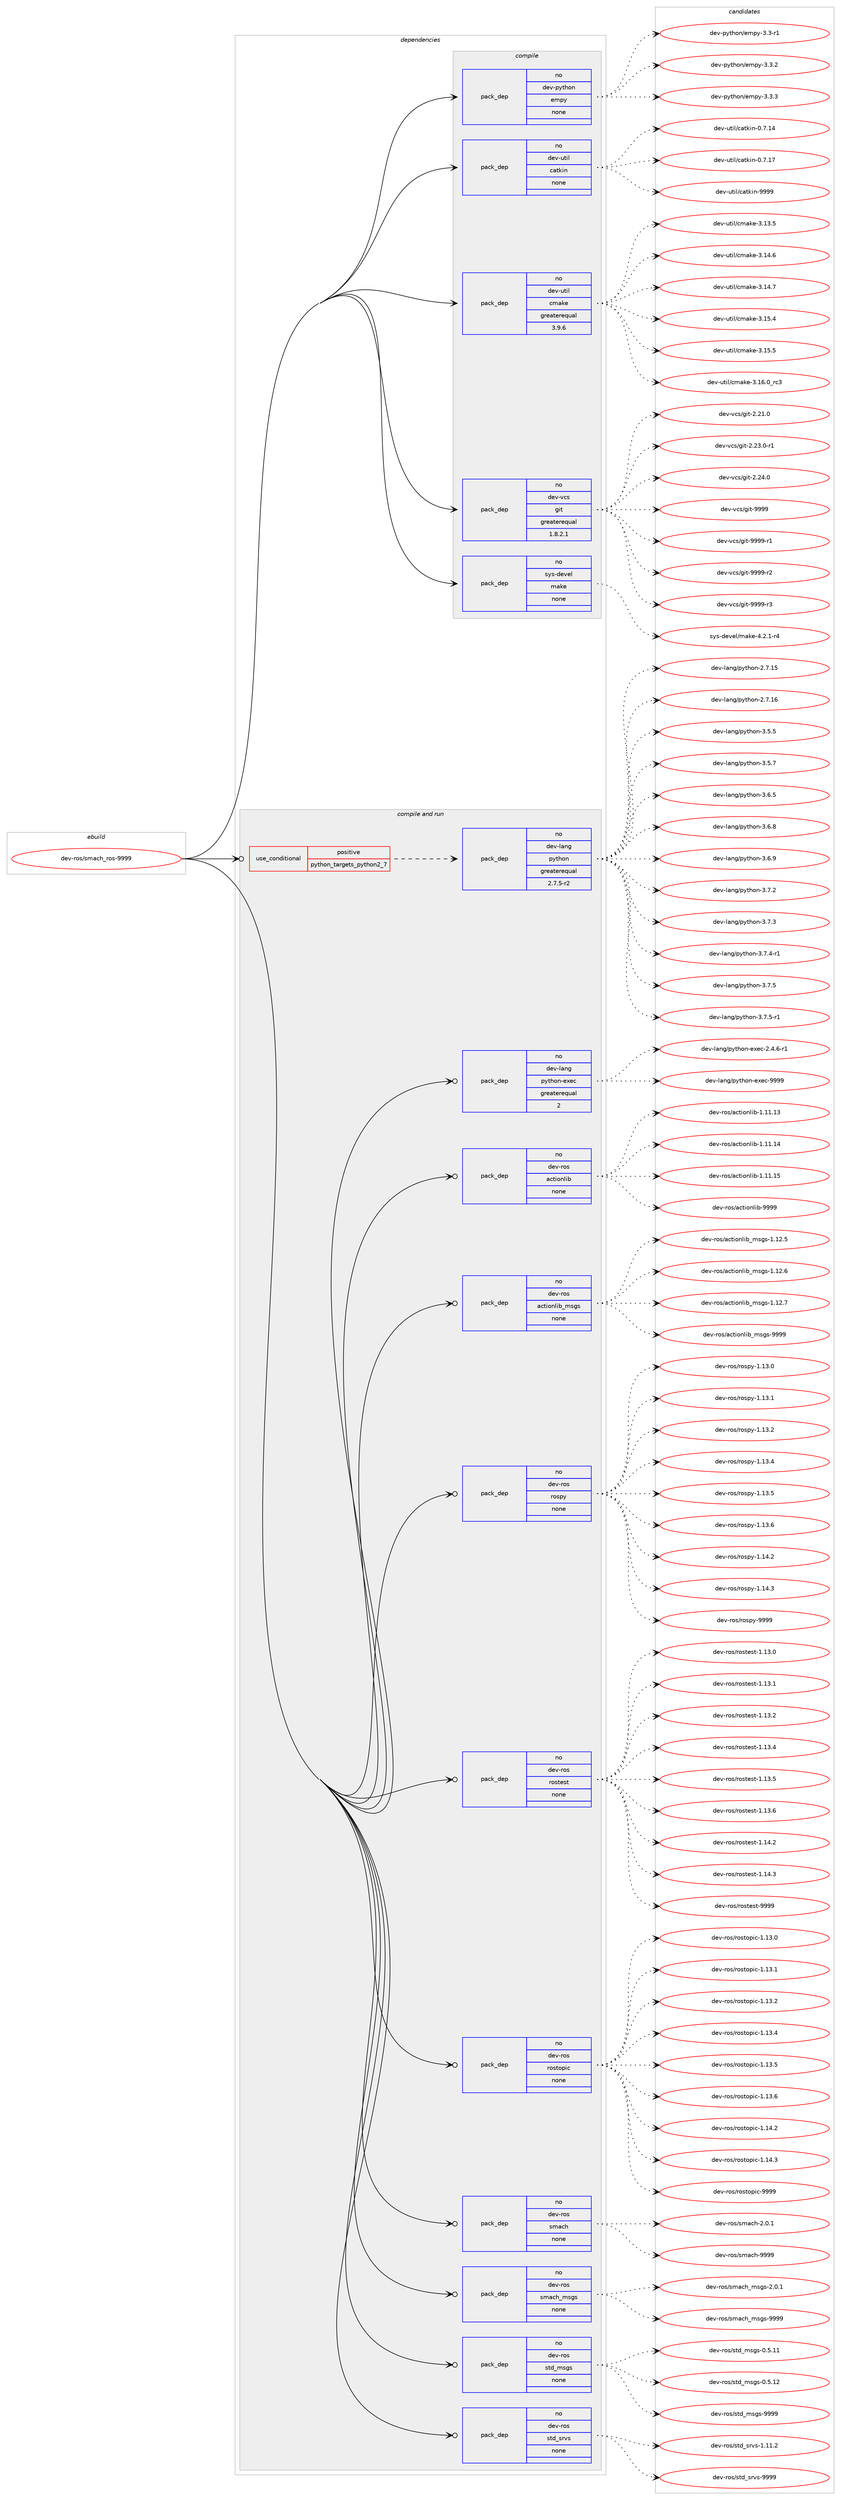 digraph prolog {

# *************
# Graph options
# *************

newrank=true;
concentrate=true;
compound=true;
graph [rankdir=LR,fontname=Helvetica,fontsize=10,ranksep=1.5];#, ranksep=2.5, nodesep=0.2];
edge  [arrowhead=vee];
node  [fontname=Helvetica,fontsize=10];

# **********
# The ebuild
# **********

subgraph cluster_leftcol {
color=gray;
rank=same;
label=<<i>ebuild</i>>;
id [label="dev-ros/smach_ros-9999", color=red, width=4, href="../dev-ros/smach_ros-9999.svg"];
}

# ****************
# The dependencies
# ****************

subgraph cluster_midcol {
color=gray;
label=<<i>dependencies</i>>;
subgraph cluster_compile {
fillcolor="#eeeeee";
style=filled;
label=<<i>compile</i>>;
subgraph pack500005 {
dependency667388 [label=<<TABLE BORDER="0" CELLBORDER="1" CELLSPACING="0" CELLPADDING="4" WIDTH="220"><TR><TD ROWSPAN="6" CELLPADDING="30">pack_dep</TD></TR><TR><TD WIDTH="110">no</TD></TR><TR><TD>dev-python</TD></TR><TR><TD>empy</TD></TR><TR><TD>none</TD></TR><TR><TD></TD></TR></TABLE>>, shape=none, color=blue];
}
id:e -> dependency667388:w [weight=20,style="solid",arrowhead="vee"];
subgraph pack500006 {
dependency667389 [label=<<TABLE BORDER="0" CELLBORDER="1" CELLSPACING="0" CELLPADDING="4" WIDTH="220"><TR><TD ROWSPAN="6" CELLPADDING="30">pack_dep</TD></TR><TR><TD WIDTH="110">no</TD></TR><TR><TD>dev-util</TD></TR><TR><TD>catkin</TD></TR><TR><TD>none</TD></TR><TR><TD></TD></TR></TABLE>>, shape=none, color=blue];
}
id:e -> dependency667389:w [weight=20,style="solid",arrowhead="vee"];
subgraph pack500007 {
dependency667390 [label=<<TABLE BORDER="0" CELLBORDER="1" CELLSPACING="0" CELLPADDING="4" WIDTH="220"><TR><TD ROWSPAN="6" CELLPADDING="30">pack_dep</TD></TR><TR><TD WIDTH="110">no</TD></TR><TR><TD>dev-util</TD></TR><TR><TD>cmake</TD></TR><TR><TD>greaterequal</TD></TR><TR><TD>3.9.6</TD></TR></TABLE>>, shape=none, color=blue];
}
id:e -> dependency667390:w [weight=20,style="solid",arrowhead="vee"];
subgraph pack500008 {
dependency667391 [label=<<TABLE BORDER="0" CELLBORDER="1" CELLSPACING="0" CELLPADDING="4" WIDTH="220"><TR><TD ROWSPAN="6" CELLPADDING="30">pack_dep</TD></TR><TR><TD WIDTH="110">no</TD></TR><TR><TD>dev-vcs</TD></TR><TR><TD>git</TD></TR><TR><TD>greaterequal</TD></TR><TR><TD>1.8.2.1</TD></TR></TABLE>>, shape=none, color=blue];
}
id:e -> dependency667391:w [weight=20,style="solid",arrowhead="vee"];
subgraph pack500009 {
dependency667392 [label=<<TABLE BORDER="0" CELLBORDER="1" CELLSPACING="0" CELLPADDING="4" WIDTH="220"><TR><TD ROWSPAN="6" CELLPADDING="30">pack_dep</TD></TR><TR><TD WIDTH="110">no</TD></TR><TR><TD>sys-devel</TD></TR><TR><TD>make</TD></TR><TR><TD>none</TD></TR><TR><TD></TD></TR></TABLE>>, shape=none, color=blue];
}
id:e -> dependency667392:w [weight=20,style="solid",arrowhead="vee"];
}
subgraph cluster_compileandrun {
fillcolor="#eeeeee";
style=filled;
label=<<i>compile and run</i>>;
subgraph cond155477 {
dependency667393 [label=<<TABLE BORDER="0" CELLBORDER="1" CELLSPACING="0" CELLPADDING="4"><TR><TD ROWSPAN="3" CELLPADDING="10">use_conditional</TD></TR><TR><TD>positive</TD></TR><TR><TD>python_targets_python2_7</TD></TR></TABLE>>, shape=none, color=red];
subgraph pack500010 {
dependency667394 [label=<<TABLE BORDER="0" CELLBORDER="1" CELLSPACING="0" CELLPADDING="4" WIDTH="220"><TR><TD ROWSPAN="6" CELLPADDING="30">pack_dep</TD></TR><TR><TD WIDTH="110">no</TD></TR><TR><TD>dev-lang</TD></TR><TR><TD>python</TD></TR><TR><TD>greaterequal</TD></TR><TR><TD>2.7.5-r2</TD></TR></TABLE>>, shape=none, color=blue];
}
dependency667393:e -> dependency667394:w [weight=20,style="dashed",arrowhead="vee"];
}
id:e -> dependency667393:w [weight=20,style="solid",arrowhead="odotvee"];
subgraph pack500011 {
dependency667395 [label=<<TABLE BORDER="0" CELLBORDER="1" CELLSPACING="0" CELLPADDING="4" WIDTH="220"><TR><TD ROWSPAN="6" CELLPADDING="30">pack_dep</TD></TR><TR><TD WIDTH="110">no</TD></TR><TR><TD>dev-lang</TD></TR><TR><TD>python-exec</TD></TR><TR><TD>greaterequal</TD></TR><TR><TD>2</TD></TR></TABLE>>, shape=none, color=blue];
}
id:e -> dependency667395:w [weight=20,style="solid",arrowhead="odotvee"];
subgraph pack500012 {
dependency667396 [label=<<TABLE BORDER="0" CELLBORDER="1" CELLSPACING="0" CELLPADDING="4" WIDTH="220"><TR><TD ROWSPAN="6" CELLPADDING="30">pack_dep</TD></TR><TR><TD WIDTH="110">no</TD></TR><TR><TD>dev-ros</TD></TR><TR><TD>actionlib</TD></TR><TR><TD>none</TD></TR><TR><TD></TD></TR></TABLE>>, shape=none, color=blue];
}
id:e -> dependency667396:w [weight=20,style="solid",arrowhead="odotvee"];
subgraph pack500013 {
dependency667397 [label=<<TABLE BORDER="0" CELLBORDER="1" CELLSPACING="0" CELLPADDING="4" WIDTH="220"><TR><TD ROWSPAN="6" CELLPADDING="30">pack_dep</TD></TR><TR><TD WIDTH="110">no</TD></TR><TR><TD>dev-ros</TD></TR><TR><TD>actionlib_msgs</TD></TR><TR><TD>none</TD></TR><TR><TD></TD></TR></TABLE>>, shape=none, color=blue];
}
id:e -> dependency667397:w [weight=20,style="solid",arrowhead="odotvee"];
subgraph pack500014 {
dependency667398 [label=<<TABLE BORDER="0" CELLBORDER="1" CELLSPACING="0" CELLPADDING="4" WIDTH="220"><TR><TD ROWSPAN="6" CELLPADDING="30">pack_dep</TD></TR><TR><TD WIDTH="110">no</TD></TR><TR><TD>dev-ros</TD></TR><TR><TD>rospy</TD></TR><TR><TD>none</TD></TR><TR><TD></TD></TR></TABLE>>, shape=none, color=blue];
}
id:e -> dependency667398:w [weight=20,style="solid",arrowhead="odotvee"];
subgraph pack500015 {
dependency667399 [label=<<TABLE BORDER="0" CELLBORDER="1" CELLSPACING="0" CELLPADDING="4" WIDTH="220"><TR><TD ROWSPAN="6" CELLPADDING="30">pack_dep</TD></TR><TR><TD WIDTH="110">no</TD></TR><TR><TD>dev-ros</TD></TR><TR><TD>rostest</TD></TR><TR><TD>none</TD></TR><TR><TD></TD></TR></TABLE>>, shape=none, color=blue];
}
id:e -> dependency667399:w [weight=20,style="solid",arrowhead="odotvee"];
subgraph pack500016 {
dependency667400 [label=<<TABLE BORDER="0" CELLBORDER="1" CELLSPACING="0" CELLPADDING="4" WIDTH="220"><TR><TD ROWSPAN="6" CELLPADDING="30">pack_dep</TD></TR><TR><TD WIDTH="110">no</TD></TR><TR><TD>dev-ros</TD></TR><TR><TD>rostopic</TD></TR><TR><TD>none</TD></TR><TR><TD></TD></TR></TABLE>>, shape=none, color=blue];
}
id:e -> dependency667400:w [weight=20,style="solid",arrowhead="odotvee"];
subgraph pack500017 {
dependency667401 [label=<<TABLE BORDER="0" CELLBORDER="1" CELLSPACING="0" CELLPADDING="4" WIDTH="220"><TR><TD ROWSPAN="6" CELLPADDING="30">pack_dep</TD></TR><TR><TD WIDTH="110">no</TD></TR><TR><TD>dev-ros</TD></TR><TR><TD>smach</TD></TR><TR><TD>none</TD></TR><TR><TD></TD></TR></TABLE>>, shape=none, color=blue];
}
id:e -> dependency667401:w [weight=20,style="solid",arrowhead="odotvee"];
subgraph pack500018 {
dependency667402 [label=<<TABLE BORDER="0" CELLBORDER="1" CELLSPACING="0" CELLPADDING="4" WIDTH="220"><TR><TD ROWSPAN="6" CELLPADDING="30">pack_dep</TD></TR><TR><TD WIDTH="110">no</TD></TR><TR><TD>dev-ros</TD></TR><TR><TD>smach_msgs</TD></TR><TR><TD>none</TD></TR><TR><TD></TD></TR></TABLE>>, shape=none, color=blue];
}
id:e -> dependency667402:w [weight=20,style="solid",arrowhead="odotvee"];
subgraph pack500019 {
dependency667403 [label=<<TABLE BORDER="0" CELLBORDER="1" CELLSPACING="0" CELLPADDING="4" WIDTH="220"><TR><TD ROWSPAN="6" CELLPADDING="30">pack_dep</TD></TR><TR><TD WIDTH="110">no</TD></TR><TR><TD>dev-ros</TD></TR><TR><TD>std_msgs</TD></TR><TR><TD>none</TD></TR><TR><TD></TD></TR></TABLE>>, shape=none, color=blue];
}
id:e -> dependency667403:w [weight=20,style="solid",arrowhead="odotvee"];
subgraph pack500020 {
dependency667404 [label=<<TABLE BORDER="0" CELLBORDER="1" CELLSPACING="0" CELLPADDING="4" WIDTH="220"><TR><TD ROWSPAN="6" CELLPADDING="30">pack_dep</TD></TR><TR><TD WIDTH="110">no</TD></TR><TR><TD>dev-ros</TD></TR><TR><TD>std_srvs</TD></TR><TR><TD>none</TD></TR><TR><TD></TD></TR></TABLE>>, shape=none, color=blue];
}
id:e -> dependency667404:w [weight=20,style="solid",arrowhead="odotvee"];
}
subgraph cluster_run {
fillcolor="#eeeeee";
style=filled;
label=<<i>run</i>>;
}
}

# **************
# The candidates
# **************

subgraph cluster_choices {
rank=same;
color=gray;
label=<<i>candidates</i>>;

subgraph choice500005 {
color=black;
nodesep=1;
choice1001011184511212111610411111047101109112121455146514511449 [label="dev-python/empy-3.3-r1", color=red, width=4,href="../dev-python/empy-3.3-r1.svg"];
choice1001011184511212111610411111047101109112121455146514650 [label="dev-python/empy-3.3.2", color=red, width=4,href="../dev-python/empy-3.3.2.svg"];
choice1001011184511212111610411111047101109112121455146514651 [label="dev-python/empy-3.3.3", color=red, width=4,href="../dev-python/empy-3.3.3.svg"];
dependency667388:e -> choice1001011184511212111610411111047101109112121455146514511449:w [style=dotted,weight="100"];
dependency667388:e -> choice1001011184511212111610411111047101109112121455146514650:w [style=dotted,weight="100"];
dependency667388:e -> choice1001011184511212111610411111047101109112121455146514651:w [style=dotted,weight="100"];
}
subgraph choice500006 {
color=black;
nodesep=1;
choice1001011184511711610510847999711610710511045484655464952 [label="dev-util/catkin-0.7.14", color=red, width=4,href="../dev-util/catkin-0.7.14.svg"];
choice1001011184511711610510847999711610710511045484655464955 [label="dev-util/catkin-0.7.17", color=red, width=4,href="../dev-util/catkin-0.7.17.svg"];
choice100101118451171161051084799971161071051104557575757 [label="dev-util/catkin-9999", color=red, width=4,href="../dev-util/catkin-9999.svg"];
dependency667389:e -> choice1001011184511711610510847999711610710511045484655464952:w [style=dotted,weight="100"];
dependency667389:e -> choice1001011184511711610510847999711610710511045484655464955:w [style=dotted,weight="100"];
dependency667389:e -> choice100101118451171161051084799971161071051104557575757:w [style=dotted,weight="100"];
}
subgraph choice500007 {
color=black;
nodesep=1;
choice1001011184511711610510847991099710710145514649514653 [label="dev-util/cmake-3.13.5", color=red, width=4,href="../dev-util/cmake-3.13.5.svg"];
choice1001011184511711610510847991099710710145514649524654 [label="dev-util/cmake-3.14.6", color=red, width=4,href="../dev-util/cmake-3.14.6.svg"];
choice1001011184511711610510847991099710710145514649524655 [label="dev-util/cmake-3.14.7", color=red, width=4,href="../dev-util/cmake-3.14.7.svg"];
choice1001011184511711610510847991099710710145514649534652 [label="dev-util/cmake-3.15.4", color=red, width=4,href="../dev-util/cmake-3.15.4.svg"];
choice1001011184511711610510847991099710710145514649534653 [label="dev-util/cmake-3.15.5", color=red, width=4,href="../dev-util/cmake-3.15.5.svg"];
choice1001011184511711610510847991099710710145514649544648951149951 [label="dev-util/cmake-3.16.0_rc3", color=red, width=4,href="../dev-util/cmake-3.16.0_rc3.svg"];
dependency667390:e -> choice1001011184511711610510847991099710710145514649514653:w [style=dotted,weight="100"];
dependency667390:e -> choice1001011184511711610510847991099710710145514649524654:w [style=dotted,weight="100"];
dependency667390:e -> choice1001011184511711610510847991099710710145514649524655:w [style=dotted,weight="100"];
dependency667390:e -> choice1001011184511711610510847991099710710145514649534652:w [style=dotted,weight="100"];
dependency667390:e -> choice1001011184511711610510847991099710710145514649534653:w [style=dotted,weight="100"];
dependency667390:e -> choice1001011184511711610510847991099710710145514649544648951149951:w [style=dotted,weight="100"];
}
subgraph choice500008 {
color=black;
nodesep=1;
choice10010111845118991154710310511645504650494648 [label="dev-vcs/git-2.21.0", color=red, width=4,href="../dev-vcs/git-2.21.0.svg"];
choice100101118451189911547103105116455046505146484511449 [label="dev-vcs/git-2.23.0-r1", color=red, width=4,href="../dev-vcs/git-2.23.0-r1.svg"];
choice10010111845118991154710310511645504650524648 [label="dev-vcs/git-2.24.0", color=red, width=4,href="../dev-vcs/git-2.24.0.svg"];
choice1001011184511899115471031051164557575757 [label="dev-vcs/git-9999", color=red, width=4,href="../dev-vcs/git-9999.svg"];
choice10010111845118991154710310511645575757574511449 [label="dev-vcs/git-9999-r1", color=red, width=4,href="../dev-vcs/git-9999-r1.svg"];
choice10010111845118991154710310511645575757574511450 [label="dev-vcs/git-9999-r2", color=red, width=4,href="../dev-vcs/git-9999-r2.svg"];
choice10010111845118991154710310511645575757574511451 [label="dev-vcs/git-9999-r3", color=red, width=4,href="../dev-vcs/git-9999-r3.svg"];
dependency667391:e -> choice10010111845118991154710310511645504650494648:w [style=dotted,weight="100"];
dependency667391:e -> choice100101118451189911547103105116455046505146484511449:w [style=dotted,weight="100"];
dependency667391:e -> choice10010111845118991154710310511645504650524648:w [style=dotted,weight="100"];
dependency667391:e -> choice1001011184511899115471031051164557575757:w [style=dotted,weight="100"];
dependency667391:e -> choice10010111845118991154710310511645575757574511449:w [style=dotted,weight="100"];
dependency667391:e -> choice10010111845118991154710310511645575757574511450:w [style=dotted,weight="100"];
dependency667391:e -> choice10010111845118991154710310511645575757574511451:w [style=dotted,weight="100"];
}
subgraph choice500009 {
color=black;
nodesep=1;
choice1151211154510010111810110847109971071014552465046494511452 [label="sys-devel/make-4.2.1-r4", color=red, width=4,href="../sys-devel/make-4.2.1-r4.svg"];
dependency667392:e -> choice1151211154510010111810110847109971071014552465046494511452:w [style=dotted,weight="100"];
}
subgraph choice500010 {
color=black;
nodesep=1;
choice10010111845108971101034711212111610411111045504655464953 [label="dev-lang/python-2.7.15", color=red, width=4,href="../dev-lang/python-2.7.15.svg"];
choice10010111845108971101034711212111610411111045504655464954 [label="dev-lang/python-2.7.16", color=red, width=4,href="../dev-lang/python-2.7.16.svg"];
choice100101118451089711010347112121116104111110455146534653 [label="dev-lang/python-3.5.5", color=red, width=4,href="../dev-lang/python-3.5.5.svg"];
choice100101118451089711010347112121116104111110455146534655 [label="dev-lang/python-3.5.7", color=red, width=4,href="../dev-lang/python-3.5.7.svg"];
choice100101118451089711010347112121116104111110455146544653 [label="dev-lang/python-3.6.5", color=red, width=4,href="../dev-lang/python-3.6.5.svg"];
choice100101118451089711010347112121116104111110455146544656 [label="dev-lang/python-3.6.8", color=red, width=4,href="../dev-lang/python-3.6.8.svg"];
choice100101118451089711010347112121116104111110455146544657 [label="dev-lang/python-3.6.9", color=red, width=4,href="../dev-lang/python-3.6.9.svg"];
choice100101118451089711010347112121116104111110455146554650 [label="dev-lang/python-3.7.2", color=red, width=4,href="../dev-lang/python-3.7.2.svg"];
choice100101118451089711010347112121116104111110455146554651 [label="dev-lang/python-3.7.3", color=red, width=4,href="../dev-lang/python-3.7.3.svg"];
choice1001011184510897110103471121211161041111104551465546524511449 [label="dev-lang/python-3.7.4-r1", color=red, width=4,href="../dev-lang/python-3.7.4-r1.svg"];
choice100101118451089711010347112121116104111110455146554653 [label="dev-lang/python-3.7.5", color=red, width=4,href="../dev-lang/python-3.7.5.svg"];
choice1001011184510897110103471121211161041111104551465546534511449 [label="dev-lang/python-3.7.5-r1", color=red, width=4,href="../dev-lang/python-3.7.5-r1.svg"];
dependency667394:e -> choice10010111845108971101034711212111610411111045504655464953:w [style=dotted,weight="100"];
dependency667394:e -> choice10010111845108971101034711212111610411111045504655464954:w [style=dotted,weight="100"];
dependency667394:e -> choice100101118451089711010347112121116104111110455146534653:w [style=dotted,weight="100"];
dependency667394:e -> choice100101118451089711010347112121116104111110455146534655:w [style=dotted,weight="100"];
dependency667394:e -> choice100101118451089711010347112121116104111110455146544653:w [style=dotted,weight="100"];
dependency667394:e -> choice100101118451089711010347112121116104111110455146544656:w [style=dotted,weight="100"];
dependency667394:e -> choice100101118451089711010347112121116104111110455146544657:w [style=dotted,weight="100"];
dependency667394:e -> choice100101118451089711010347112121116104111110455146554650:w [style=dotted,weight="100"];
dependency667394:e -> choice100101118451089711010347112121116104111110455146554651:w [style=dotted,weight="100"];
dependency667394:e -> choice1001011184510897110103471121211161041111104551465546524511449:w [style=dotted,weight="100"];
dependency667394:e -> choice100101118451089711010347112121116104111110455146554653:w [style=dotted,weight="100"];
dependency667394:e -> choice1001011184510897110103471121211161041111104551465546534511449:w [style=dotted,weight="100"];
}
subgraph choice500011 {
color=black;
nodesep=1;
choice10010111845108971101034711212111610411111045101120101994550465246544511449 [label="dev-lang/python-exec-2.4.6-r1", color=red, width=4,href="../dev-lang/python-exec-2.4.6-r1.svg"];
choice10010111845108971101034711212111610411111045101120101994557575757 [label="dev-lang/python-exec-9999", color=red, width=4,href="../dev-lang/python-exec-9999.svg"];
dependency667395:e -> choice10010111845108971101034711212111610411111045101120101994550465246544511449:w [style=dotted,weight="100"];
dependency667395:e -> choice10010111845108971101034711212111610411111045101120101994557575757:w [style=dotted,weight="100"];
}
subgraph choice500012 {
color=black;
nodesep=1;
choice10010111845114111115479799116105111110108105984549464949464951 [label="dev-ros/actionlib-1.11.13", color=red, width=4,href="../dev-ros/actionlib-1.11.13.svg"];
choice10010111845114111115479799116105111110108105984549464949464952 [label="dev-ros/actionlib-1.11.14", color=red, width=4,href="../dev-ros/actionlib-1.11.14.svg"];
choice10010111845114111115479799116105111110108105984549464949464953 [label="dev-ros/actionlib-1.11.15", color=red, width=4,href="../dev-ros/actionlib-1.11.15.svg"];
choice10010111845114111115479799116105111110108105984557575757 [label="dev-ros/actionlib-9999", color=red, width=4,href="../dev-ros/actionlib-9999.svg"];
dependency667396:e -> choice10010111845114111115479799116105111110108105984549464949464951:w [style=dotted,weight="100"];
dependency667396:e -> choice10010111845114111115479799116105111110108105984549464949464952:w [style=dotted,weight="100"];
dependency667396:e -> choice10010111845114111115479799116105111110108105984549464949464953:w [style=dotted,weight="100"];
dependency667396:e -> choice10010111845114111115479799116105111110108105984557575757:w [style=dotted,weight="100"];
}
subgraph choice500013 {
color=black;
nodesep=1;
choice10010111845114111115479799116105111110108105989510911510311545494649504653 [label="dev-ros/actionlib_msgs-1.12.5", color=red, width=4,href="../dev-ros/actionlib_msgs-1.12.5.svg"];
choice10010111845114111115479799116105111110108105989510911510311545494649504654 [label="dev-ros/actionlib_msgs-1.12.6", color=red, width=4,href="../dev-ros/actionlib_msgs-1.12.6.svg"];
choice10010111845114111115479799116105111110108105989510911510311545494649504655 [label="dev-ros/actionlib_msgs-1.12.7", color=red, width=4,href="../dev-ros/actionlib_msgs-1.12.7.svg"];
choice1001011184511411111547979911610511111010810598951091151031154557575757 [label="dev-ros/actionlib_msgs-9999", color=red, width=4,href="../dev-ros/actionlib_msgs-9999.svg"];
dependency667397:e -> choice10010111845114111115479799116105111110108105989510911510311545494649504653:w [style=dotted,weight="100"];
dependency667397:e -> choice10010111845114111115479799116105111110108105989510911510311545494649504654:w [style=dotted,weight="100"];
dependency667397:e -> choice10010111845114111115479799116105111110108105989510911510311545494649504655:w [style=dotted,weight="100"];
dependency667397:e -> choice1001011184511411111547979911610511111010810598951091151031154557575757:w [style=dotted,weight="100"];
}
subgraph choice500014 {
color=black;
nodesep=1;
choice100101118451141111154711411111511212145494649514648 [label="dev-ros/rospy-1.13.0", color=red, width=4,href="../dev-ros/rospy-1.13.0.svg"];
choice100101118451141111154711411111511212145494649514649 [label="dev-ros/rospy-1.13.1", color=red, width=4,href="../dev-ros/rospy-1.13.1.svg"];
choice100101118451141111154711411111511212145494649514650 [label="dev-ros/rospy-1.13.2", color=red, width=4,href="../dev-ros/rospy-1.13.2.svg"];
choice100101118451141111154711411111511212145494649514652 [label="dev-ros/rospy-1.13.4", color=red, width=4,href="../dev-ros/rospy-1.13.4.svg"];
choice100101118451141111154711411111511212145494649514653 [label="dev-ros/rospy-1.13.5", color=red, width=4,href="../dev-ros/rospy-1.13.5.svg"];
choice100101118451141111154711411111511212145494649514654 [label="dev-ros/rospy-1.13.6", color=red, width=4,href="../dev-ros/rospy-1.13.6.svg"];
choice100101118451141111154711411111511212145494649524650 [label="dev-ros/rospy-1.14.2", color=red, width=4,href="../dev-ros/rospy-1.14.2.svg"];
choice100101118451141111154711411111511212145494649524651 [label="dev-ros/rospy-1.14.3", color=red, width=4,href="../dev-ros/rospy-1.14.3.svg"];
choice10010111845114111115471141111151121214557575757 [label="dev-ros/rospy-9999", color=red, width=4,href="../dev-ros/rospy-9999.svg"];
dependency667398:e -> choice100101118451141111154711411111511212145494649514648:w [style=dotted,weight="100"];
dependency667398:e -> choice100101118451141111154711411111511212145494649514649:w [style=dotted,weight="100"];
dependency667398:e -> choice100101118451141111154711411111511212145494649514650:w [style=dotted,weight="100"];
dependency667398:e -> choice100101118451141111154711411111511212145494649514652:w [style=dotted,weight="100"];
dependency667398:e -> choice100101118451141111154711411111511212145494649514653:w [style=dotted,weight="100"];
dependency667398:e -> choice100101118451141111154711411111511212145494649514654:w [style=dotted,weight="100"];
dependency667398:e -> choice100101118451141111154711411111511212145494649524650:w [style=dotted,weight="100"];
dependency667398:e -> choice100101118451141111154711411111511212145494649524651:w [style=dotted,weight="100"];
dependency667398:e -> choice10010111845114111115471141111151121214557575757:w [style=dotted,weight="100"];
}
subgraph choice500015 {
color=black;
nodesep=1;
choice100101118451141111154711411111511610111511645494649514648 [label="dev-ros/rostest-1.13.0", color=red, width=4,href="../dev-ros/rostest-1.13.0.svg"];
choice100101118451141111154711411111511610111511645494649514649 [label="dev-ros/rostest-1.13.1", color=red, width=4,href="../dev-ros/rostest-1.13.1.svg"];
choice100101118451141111154711411111511610111511645494649514650 [label="dev-ros/rostest-1.13.2", color=red, width=4,href="../dev-ros/rostest-1.13.2.svg"];
choice100101118451141111154711411111511610111511645494649514652 [label="dev-ros/rostest-1.13.4", color=red, width=4,href="../dev-ros/rostest-1.13.4.svg"];
choice100101118451141111154711411111511610111511645494649514653 [label="dev-ros/rostest-1.13.5", color=red, width=4,href="../dev-ros/rostest-1.13.5.svg"];
choice100101118451141111154711411111511610111511645494649514654 [label="dev-ros/rostest-1.13.6", color=red, width=4,href="../dev-ros/rostest-1.13.6.svg"];
choice100101118451141111154711411111511610111511645494649524650 [label="dev-ros/rostest-1.14.2", color=red, width=4,href="../dev-ros/rostest-1.14.2.svg"];
choice100101118451141111154711411111511610111511645494649524651 [label="dev-ros/rostest-1.14.3", color=red, width=4,href="../dev-ros/rostest-1.14.3.svg"];
choice10010111845114111115471141111151161011151164557575757 [label="dev-ros/rostest-9999", color=red, width=4,href="../dev-ros/rostest-9999.svg"];
dependency667399:e -> choice100101118451141111154711411111511610111511645494649514648:w [style=dotted,weight="100"];
dependency667399:e -> choice100101118451141111154711411111511610111511645494649514649:w [style=dotted,weight="100"];
dependency667399:e -> choice100101118451141111154711411111511610111511645494649514650:w [style=dotted,weight="100"];
dependency667399:e -> choice100101118451141111154711411111511610111511645494649514652:w [style=dotted,weight="100"];
dependency667399:e -> choice100101118451141111154711411111511610111511645494649514653:w [style=dotted,weight="100"];
dependency667399:e -> choice100101118451141111154711411111511610111511645494649514654:w [style=dotted,weight="100"];
dependency667399:e -> choice100101118451141111154711411111511610111511645494649524650:w [style=dotted,weight="100"];
dependency667399:e -> choice100101118451141111154711411111511610111511645494649524651:w [style=dotted,weight="100"];
dependency667399:e -> choice10010111845114111115471141111151161011151164557575757:w [style=dotted,weight="100"];
}
subgraph choice500016 {
color=black;
nodesep=1;
choice10010111845114111115471141111151161111121059945494649514648 [label="dev-ros/rostopic-1.13.0", color=red, width=4,href="../dev-ros/rostopic-1.13.0.svg"];
choice10010111845114111115471141111151161111121059945494649514649 [label="dev-ros/rostopic-1.13.1", color=red, width=4,href="../dev-ros/rostopic-1.13.1.svg"];
choice10010111845114111115471141111151161111121059945494649514650 [label="dev-ros/rostopic-1.13.2", color=red, width=4,href="../dev-ros/rostopic-1.13.2.svg"];
choice10010111845114111115471141111151161111121059945494649514652 [label="dev-ros/rostopic-1.13.4", color=red, width=4,href="../dev-ros/rostopic-1.13.4.svg"];
choice10010111845114111115471141111151161111121059945494649514653 [label="dev-ros/rostopic-1.13.5", color=red, width=4,href="../dev-ros/rostopic-1.13.5.svg"];
choice10010111845114111115471141111151161111121059945494649514654 [label="dev-ros/rostopic-1.13.6", color=red, width=4,href="../dev-ros/rostopic-1.13.6.svg"];
choice10010111845114111115471141111151161111121059945494649524650 [label="dev-ros/rostopic-1.14.2", color=red, width=4,href="../dev-ros/rostopic-1.14.2.svg"];
choice10010111845114111115471141111151161111121059945494649524651 [label="dev-ros/rostopic-1.14.3", color=red, width=4,href="../dev-ros/rostopic-1.14.3.svg"];
choice1001011184511411111547114111115116111112105994557575757 [label="dev-ros/rostopic-9999", color=red, width=4,href="../dev-ros/rostopic-9999.svg"];
dependency667400:e -> choice10010111845114111115471141111151161111121059945494649514648:w [style=dotted,weight="100"];
dependency667400:e -> choice10010111845114111115471141111151161111121059945494649514649:w [style=dotted,weight="100"];
dependency667400:e -> choice10010111845114111115471141111151161111121059945494649514650:w [style=dotted,weight="100"];
dependency667400:e -> choice10010111845114111115471141111151161111121059945494649514652:w [style=dotted,weight="100"];
dependency667400:e -> choice10010111845114111115471141111151161111121059945494649514653:w [style=dotted,weight="100"];
dependency667400:e -> choice10010111845114111115471141111151161111121059945494649514654:w [style=dotted,weight="100"];
dependency667400:e -> choice10010111845114111115471141111151161111121059945494649524650:w [style=dotted,weight="100"];
dependency667400:e -> choice10010111845114111115471141111151161111121059945494649524651:w [style=dotted,weight="100"];
dependency667400:e -> choice1001011184511411111547114111115116111112105994557575757:w [style=dotted,weight="100"];
}
subgraph choice500017 {
color=black;
nodesep=1;
choice10010111845114111115471151099799104455046484649 [label="dev-ros/smach-2.0.1", color=red, width=4,href="../dev-ros/smach-2.0.1.svg"];
choice100101118451141111154711510997991044557575757 [label="dev-ros/smach-9999", color=red, width=4,href="../dev-ros/smach-9999.svg"];
dependency667401:e -> choice10010111845114111115471151099799104455046484649:w [style=dotted,weight="100"];
dependency667401:e -> choice100101118451141111154711510997991044557575757:w [style=dotted,weight="100"];
}
subgraph choice500018 {
color=black;
nodesep=1;
choice1001011184511411111547115109979910495109115103115455046484649 [label="dev-ros/smach_msgs-2.0.1", color=red, width=4,href="../dev-ros/smach_msgs-2.0.1.svg"];
choice10010111845114111115471151099799104951091151031154557575757 [label="dev-ros/smach_msgs-9999", color=red, width=4,href="../dev-ros/smach_msgs-9999.svg"];
dependency667402:e -> choice1001011184511411111547115109979910495109115103115455046484649:w [style=dotted,weight="100"];
dependency667402:e -> choice10010111845114111115471151099799104951091151031154557575757:w [style=dotted,weight="100"];
}
subgraph choice500019 {
color=black;
nodesep=1;
choice10010111845114111115471151161009510911510311545484653464949 [label="dev-ros/std_msgs-0.5.11", color=red, width=4,href="../dev-ros/std_msgs-0.5.11.svg"];
choice10010111845114111115471151161009510911510311545484653464950 [label="dev-ros/std_msgs-0.5.12", color=red, width=4,href="../dev-ros/std_msgs-0.5.12.svg"];
choice1001011184511411111547115116100951091151031154557575757 [label="dev-ros/std_msgs-9999", color=red, width=4,href="../dev-ros/std_msgs-9999.svg"];
dependency667403:e -> choice10010111845114111115471151161009510911510311545484653464949:w [style=dotted,weight="100"];
dependency667403:e -> choice10010111845114111115471151161009510911510311545484653464950:w [style=dotted,weight="100"];
dependency667403:e -> choice1001011184511411111547115116100951091151031154557575757:w [style=dotted,weight="100"];
}
subgraph choice500020 {
color=black;
nodesep=1;
choice10010111845114111115471151161009511511411811545494649494650 [label="dev-ros/std_srvs-1.11.2", color=red, width=4,href="../dev-ros/std_srvs-1.11.2.svg"];
choice1001011184511411111547115116100951151141181154557575757 [label="dev-ros/std_srvs-9999", color=red, width=4,href="../dev-ros/std_srvs-9999.svg"];
dependency667404:e -> choice10010111845114111115471151161009511511411811545494649494650:w [style=dotted,weight="100"];
dependency667404:e -> choice1001011184511411111547115116100951151141181154557575757:w [style=dotted,weight="100"];
}
}

}
